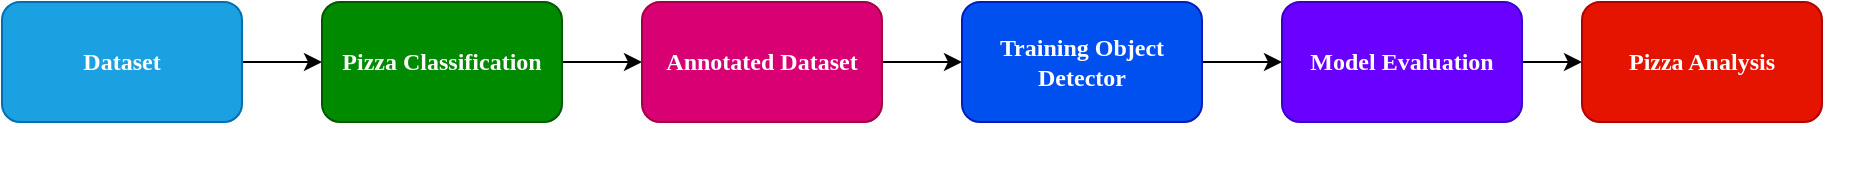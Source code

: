 <mxfile version="22.1.3" type="device">
  <diagram name="Page-1" id="tN84kx2z7IiGgxvLzlwo">
    <mxGraphModel dx="1050" dy="542" grid="1" gridSize="10" guides="1" tooltips="1" connect="1" arrows="1" fold="1" page="1" pageScale="1" pageWidth="1169" pageHeight="1654" math="0" shadow="0">
      <root>
        <mxCell id="0" />
        <mxCell id="1" parent="0" />
        <mxCell id="Eck1QltXF6lyeZD71w6y-6" style="edgeStyle=orthogonalEdgeStyle;rounded=0;orthogonalLoop=1;jettySize=auto;html=1;exitX=1;exitY=0.5;exitDx=0;exitDy=0;" edge="1" parent="1" source="Eck1QltXF6lyeZD71w6y-1" target="Eck1QltXF6lyeZD71w6y-3">
          <mxGeometry relative="1" as="geometry" />
        </mxCell>
        <mxCell id="Eck1QltXF6lyeZD71w6y-7" style="edgeStyle=orthogonalEdgeStyle;rounded=0;orthogonalLoop=1;jettySize=auto;html=1;exitX=1;exitY=0.5;exitDx=0;exitDy=0;entryX=0;entryY=0.5;entryDx=0;entryDy=0;" edge="1" parent="1" source="Eck1QltXF6lyeZD71w6y-3" target="Eck1QltXF6lyeZD71w6y-4">
          <mxGeometry relative="1" as="geometry">
            <mxPoint x="500" y="180" as="targetPoint" />
          </mxGeometry>
        </mxCell>
        <mxCell id="Eck1QltXF6lyeZD71w6y-9" style="edgeStyle=orthogonalEdgeStyle;rounded=0;orthogonalLoop=1;jettySize=auto;html=1;exitX=1;exitY=0.5;exitDx=0;exitDy=0;entryX=0;entryY=0.5;entryDx=0;entryDy=0;" edge="1" parent="1" source="Eck1QltXF6lyeZD71w6y-4" target="Eck1QltXF6lyeZD71w6y-5">
          <mxGeometry relative="1" as="geometry" />
        </mxCell>
        <mxCell id="Eck1QltXF6lyeZD71w6y-12" style="edgeStyle=orthogonalEdgeStyle;rounded=0;orthogonalLoop=1;jettySize=auto;html=1;exitX=1;exitY=0.5;exitDx=0;exitDy=0;entryX=0;entryY=0.5;entryDx=0;entryDy=0;" edge="1" parent="1" source="Eck1QltXF6lyeZD71w6y-5" target="Eck1QltXF6lyeZD71w6y-10">
          <mxGeometry relative="1" as="geometry" />
        </mxCell>
        <mxCell id="Eck1QltXF6lyeZD71w6y-13" style="edgeStyle=orthogonalEdgeStyle;rounded=0;orthogonalLoop=1;jettySize=auto;html=1;exitX=1;exitY=0.5;exitDx=0;exitDy=0;" edge="1" parent="1" source="Eck1QltXF6lyeZD71w6y-10" target="Eck1QltXF6lyeZD71w6y-11">
          <mxGeometry relative="1" as="geometry" />
        </mxCell>
        <mxCell id="Eck1QltXF6lyeZD71w6y-21" value="" style="group" vertex="1" connectable="0" parent="1">
          <mxGeometry x="340" y="150" width="142" height="92" as="geometry" />
        </mxCell>
        <mxCell id="Eck1QltXF6lyeZD71w6y-1" value="&lt;h4&gt;&lt;font face=&quot;Verdana&quot;&gt;Dataset&lt;/font&gt;&lt;/h4&gt;" style="rounded=1;whiteSpace=wrap;html=1;fillColor=#1ba1e2;fontColor=#ffffff;strokeColor=#006EAF;" vertex="1" parent="Eck1QltXF6lyeZD71w6y-21">
          <mxGeometry width="120" height="60" as="geometry" />
        </mxCell>
        <mxCell id="Eck1QltXF6lyeZD71w6y-14" value="" style="shape=image;verticalLabelPosition=bottom;labelBackgroundColor=default;verticalAlign=top;aspect=fixed;imageAspect=0;image=https://cdn-icons-png.flaticon.com/512/6802/6802146.png;" vertex="1" parent="Eck1QltXF6lyeZD71w6y-21">
          <mxGeometry x="100" y="40" width="40" height="40" as="geometry" />
        </mxCell>
        <mxCell id="Eck1QltXF6lyeZD71w6y-22" value="" style="group" vertex="1" connectable="0" parent="1">
          <mxGeometry x="500" y="150" width="140" height="80" as="geometry" />
        </mxCell>
        <mxCell id="Eck1QltXF6lyeZD71w6y-3" value="&lt;font face=&quot;Verdana&quot;&gt;&lt;b&gt;Pizza Classification&lt;/b&gt;&lt;/font&gt;" style="rounded=1;whiteSpace=wrap;html=1;fillColor=#008a00;fontColor=#ffffff;strokeColor=#005700;" vertex="1" parent="Eck1QltXF6lyeZD71w6y-22">
          <mxGeometry width="120" height="60" as="geometry" />
        </mxCell>
        <mxCell id="Eck1QltXF6lyeZD71w6y-15" value="" style="shape=image;verticalLabelPosition=bottom;labelBackgroundColor=default;verticalAlign=top;aspect=fixed;imageAspect=0;image=https://cdn-icons-png.flaticon.com/512/3595/3595455.png;" vertex="1" parent="Eck1QltXF6lyeZD71w6y-22">
          <mxGeometry x="100" y="40" width="40" height="40" as="geometry" />
        </mxCell>
        <mxCell id="Eck1QltXF6lyeZD71w6y-23" value="" style="group" vertex="1" connectable="0" parent="1">
          <mxGeometry x="1130" y="150" width="140" height="80" as="geometry" />
        </mxCell>
        <mxCell id="Eck1QltXF6lyeZD71w6y-11" value="&lt;h4&gt;&lt;font face=&quot;Verdana&quot;&gt;Pizza Analysis&lt;/font&gt;&lt;/h4&gt;" style="rounded=1;whiteSpace=wrap;html=1;fillColor=#e51400;fontColor=#ffffff;strokeColor=#B20000;" vertex="1" parent="Eck1QltXF6lyeZD71w6y-23">
          <mxGeometry width="120" height="60" as="geometry" />
        </mxCell>
        <mxCell id="Eck1QltXF6lyeZD71w6y-20" value="" style="shape=image;verticalLabelPosition=bottom;labelBackgroundColor=default;verticalAlign=top;aspect=fixed;imageAspect=0;image=https://cdn-icons-png.flaticon.com/512/2316/2316934.png;" vertex="1" parent="Eck1QltXF6lyeZD71w6y-23">
          <mxGeometry x="100" y="40" width="40" height="40" as="geometry" />
        </mxCell>
        <mxCell id="Eck1QltXF6lyeZD71w6y-25" value="" style="group" vertex="1" connectable="0" parent="1">
          <mxGeometry x="980" y="150" width="140" height="80" as="geometry" />
        </mxCell>
        <mxCell id="Eck1QltXF6lyeZD71w6y-10" value="&lt;h4&gt;&lt;font face=&quot;Verdana&quot;&gt;Model Evaluation&lt;/font&gt;&lt;/h4&gt;" style="rounded=1;whiteSpace=wrap;html=1;fillColor=#6a00ff;fontColor=#ffffff;strokeColor=#3700CC;" vertex="1" parent="Eck1QltXF6lyeZD71w6y-25">
          <mxGeometry width="120" height="60" as="geometry" />
        </mxCell>
        <mxCell id="Eck1QltXF6lyeZD71w6y-24" value="" style="shape=image;verticalLabelPosition=bottom;labelBackgroundColor=default;verticalAlign=top;aspect=fixed;imageAspect=0;image=https://cdn-icons-png.flaticon.com/512/1162/1162914.png;" vertex="1" parent="Eck1QltXF6lyeZD71w6y-25">
          <mxGeometry x="100" y="40" width="40" height="40" as="geometry" />
        </mxCell>
        <mxCell id="Eck1QltXF6lyeZD71w6y-26" value="" style="group" vertex="1" connectable="0" parent="1">
          <mxGeometry x="820" y="150" width="132" height="80" as="geometry" />
        </mxCell>
        <mxCell id="Eck1QltXF6lyeZD71w6y-5" value="&lt;h4&gt;&lt;font face=&quot;Verdana&quot;&gt;Training Object Detector&lt;/font&gt;&lt;/h4&gt;" style="rounded=1;whiteSpace=wrap;html=1;fillColor=#0050ef;fontColor=#ffffff;strokeColor=#001DBC;" vertex="1" parent="Eck1QltXF6lyeZD71w6y-26">
          <mxGeometry width="120" height="60" as="geometry" />
        </mxCell>
        <mxCell id="Eck1QltXF6lyeZD71w6y-18" value="" style="shape=image;verticalLabelPosition=bottom;labelBackgroundColor=default;verticalAlign=top;aspect=fixed;imageAspect=0;image=https://cdn-icons-png.flaticon.com/512/12122/12122385.png;" vertex="1" parent="Eck1QltXF6lyeZD71w6y-26">
          <mxGeometry x="90" y="38" width="42" height="42" as="geometry" />
        </mxCell>
        <mxCell id="Eck1QltXF6lyeZD71w6y-27" value="" style="group" vertex="1" connectable="0" parent="1">
          <mxGeometry x="660" y="150" width="130" height="80" as="geometry" />
        </mxCell>
        <mxCell id="Eck1QltXF6lyeZD71w6y-4" value="&lt;h4&gt;&lt;font face=&quot;Verdana&quot;&gt;Annotated Dataset&lt;/font&gt;&lt;/h4&gt;" style="rounded=1;whiteSpace=wrap;html=1;fillColor=#d80073;fontColor=#ffffff;strokeColor=#A50040;" vertex="1" parent="Eck1QltXF6lyeZD71w6y-27">
          <mxGeometry width="120" height="60" as="geometry" />
        </mxCell>
        <mxCell id="Eck1QltXF6lyeZD71w6y-16" value="" style="shape=image;verticalLabelPosition=bottom;labelBackgroundColor=default;verticalAlign=top;aspect=fixed;imageAspect=0;image=https://cdn-icons-png.flaticon.com/512/10328/10328933.png;" vertex="1" parent="Eck1QltXF6lyeZD71w6y-27">
          <mxGeometry x="90" y="40" width="40" height="40" as="geometry" />
        </mxCell>
      </root>
    </mxGraphModel>
  </diagram>
</mxfile>
